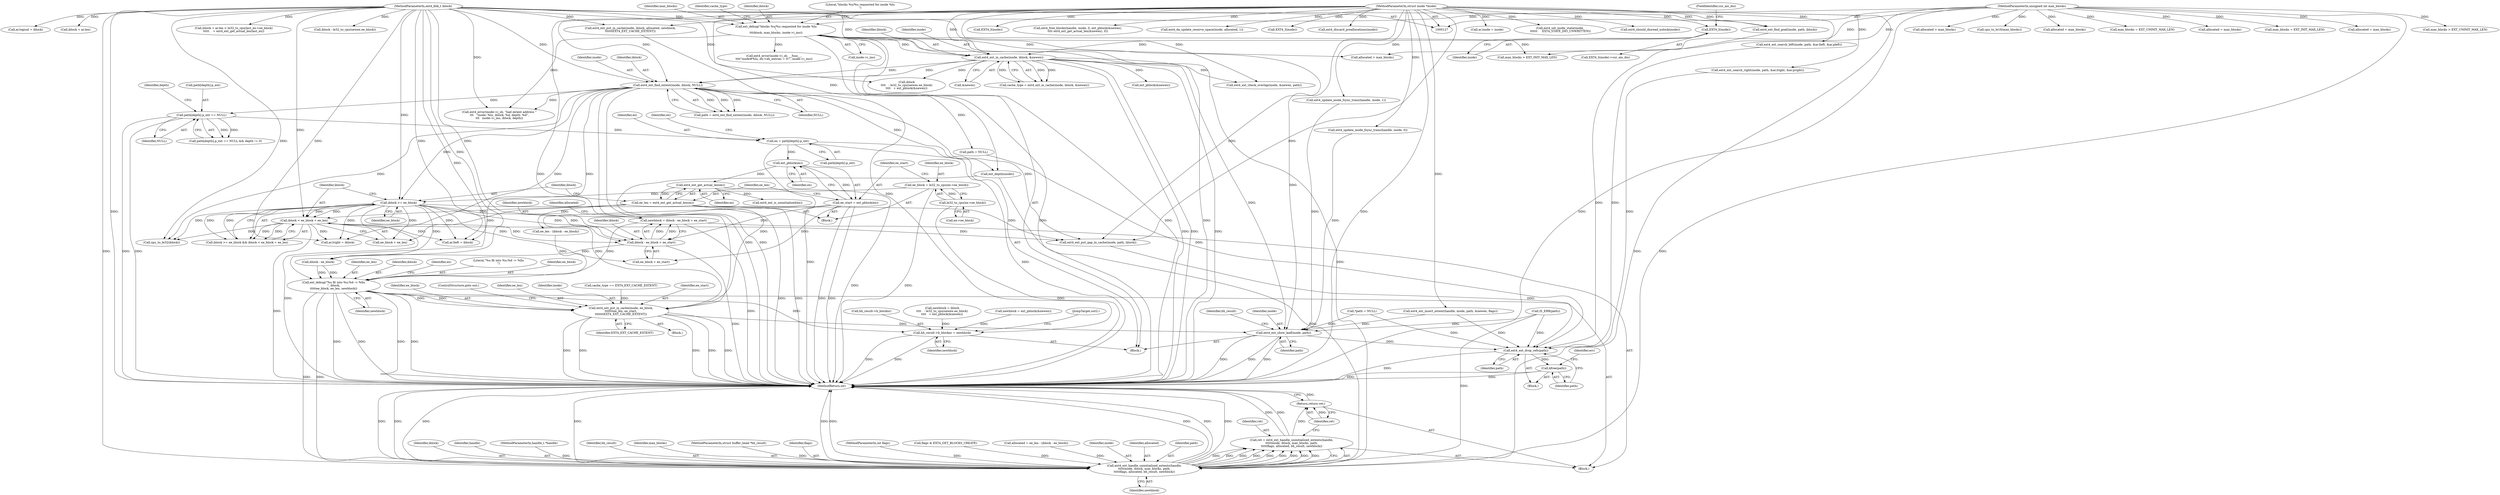 digraph "0_linux_744692dc059845b2a3022119871846e74d4f6e11@integer" {
"1000328" [label="(Call,newblock = iblock - ee_block + ee_start)"];
"1000330" [label="(Call,iblock - ee_block + ee_start)"];
"1000322" [label="(Call,iblock < ee_block + ee_len)"];
"1000319" [label="(Call,iblock >= ee_block)"];
"1000235" [label="(Call,ext4_ext_find_extent(inode, iblock, NULL))"];
"1000178" [label="(Call,ext4_ext_in_cache(inode, iblock, &newex))"];
"1000160" [label="(Call,EXT4_I(inode))"];
"1000129" [label="(MethodParameterIn,struct inode *inode)"];
"1000169" [label="(Call,ext_debug(\"blocks %u/%u requested for inode %lu\n\",\n\t\t\tiblock, max_blocks, inode->i_ino))"];
"1000130" [label="(MethodParameterIn,ext4_lblk_t iblock)"];
"1000131" [label="(MethodParameterIn,unsigned int max_blocks)"];
"1000301" [label="(Call,ee_block = le32_to_cpu(ex->ee_block))"];
"1000303" [label="(Call,le32_to_cpu(ex->ee_block))"];
"1000313" [label="(Call,ee_len = ext4_ext_get_actual_len(ex))"];
"1000315" [label="(Call,ext4_ext_get_actual_len(ex))"];
"1000310" [label="(Call,ext_pblock(ex))"];
"1000290" [label="(Call,ex = path[depth].p_ext)"];
"1000257" [label="(Call,path[depth].p_ext == NULL)"];
"1000308" [label="(Call,ee_start = ext_pblock(ex))"];
"1000342" [label="(Call,ext_debug(\"%u fit into %u:%d -> %llu\n\", iblock,\n\t\t\t\t\tee_block, ee_len, newblock))"];
"1000353" [label="(Call,ext4_ext_put_in_cache(inode, ee_block,\n\t\t\t\t\t\t\tee_len, ee_start,\n\t\t\t\t\t\t\tEXT4_EXT_CACHE_EXTENT))"];
"1000719" [label="(Call,ext4_ext_show_leaf(inode, path))"];
"1000742" [label="(Call,ext4_ext_drop_refs(path))"];
"1000744" [label="(Call,kfree(path))"];
"1000362" [label="(Call,ext4_ext_handle_uninitialized_extents(handle,\n\t\t\t\t\tinode, iblock, max_blocks, path,\n\t\t\t\t\tflags, allocated, bh_result, newblock))"];
"1000360" [label="(Call,ret = ext4_ext_handle_uninitialized_extents(handle,\n\t\t\t\t\tinode, iblock, max_blocks, path,\n\t\t\t\t\tflags, allocated, bh_result, newblock))"];
"1000372" [label="(Return,return ret;)"];
"1000733" [label="(Call,bh_result->b_blocknr = newblock)"];
"1000365" [label="(Identifier,iblock)"];
"1000265" [label="(Identifier,depth)"];
"1000723" [label="(Identifier,bh_result)"];
"1000482" [label="(Call,ar.inode = inode)"];
"1000308" [label="(Call,ee_start = ext_pblock(ex))"];
"1000235" [label="(Call,ext4_ext_find_extent(inode, iblock, NULL))"];
"1000298" [label="(Identifier,ex)"];
"1000371" [label="(Identifier,newblock)"];
"1000180" [label="(Identifier,iblock)"];
"1000449" [label="(Call,max_blocks = EXT_UNINIT_MAX_LEN)"];
"1000207" [label="(Call,iblock\n\t\t\t\t   - le32_to_cpu(newex.ee_block)\n\t\t\t\t   + ext_pblock(&newex))"];
"1000362" [label="(Call,ext4_ext_handle_uninitialized_extents(handle,\n\t\t\t\t\tinode, iblock, max_blocks, path,\n\t\t\t\t\tflags, allocated, bh_result, newblock))"];
"1000363" [label="(Identifier,handle)"];
"1000304" [label="(Call,ex->ee_block)"];
"1000573" [label="(Call,ext4_set_inode_state(inode,\n \t\t\t\t\t\t     EXT4_STATE_DIO_UNWRITTEN))"];
"1000495" [label="(Call,ar.logical = iblock)"];
"1000176" [label="(Call,cache_type = ext4_ext_in_cache(inode, iblock, &newex))"];
"1000131" [label="(MethodParameterIn,unsigned int max_blocks)"];
"1000345" [label="(Identifier,ee_block)"];
"1000128" [label="(MethodParameterIn,handle_t *handle)"];
"1000577" [label="(Call,ext4_should_dioread_nolock(inode))"];
"1000741" [label="(Block,)"];
"1000713" [label="(Call,allocated > max_blocks)"];
"1000352" [label="(Block,)"];
"1000161" [label="(Identifier,inode)"];
"1000734" [label="(Call,bh_result->b_blocknr)"];
"1000313" [label="(Call,ee_len = ext4_ext_get_actual_len(ex))"];
"1000336" [label="(Identifier,allocated)"];
"1000360" [label="(Call,ret = ext4_ext_handle_uninitialized_extents(handle,\n\t\t\t\t\tinode, iblock, max_blocks, path,\n\t\t\t\t\tflags, allocated, bh_result, newblock))"];
"1000134" [label="(Block,)"];
"1000601" [label="(Call,iblock + ar.len)"];
"1000330" [label="(Call,iblock - ee_block + ee_start)"];
"1000491" [label="(Call,ext4_ext_find_goal(inode, path, iblock))"];
"1000162" [label="(FieldIdentifier,cur_aio_dio)"];
"1000702" [label="(Call,ext4_update_inode_fsync_trans(handle, inode, 1))"];
"1000309" [label="(Identifier,ee_start)"];
"1000314" [label="(Identifier,ee_len)"];
"1000748" [label="(Identifier,err)"];
"1000615" [label="(Call,EXT4_I(inode))"];
"1000290" [label="(Call,ex = path[depth].p_ext)"];
"1000361" [label="(Identifier,ret)"];
"1000466" [label="(Call,ext4_ext_check_overlap(inode, &newex, path))"];
"1000479" [label="(Call,allocated = max_blocks)"];
"1000751" [label="(MethodReturn,int)"];
"1000437" [label="(Call,max_blocks = EXT_INIT_MAX_LEN)"];
"1000650" [label="(Call,ext4_free_blocks(handle, inode, 0, ext_pblock(&newex),\n\t\t\t\t ext4_ext_get_actual_len(&newex), 0))"];
"1000302" [label="(Identifier,ee_block)"];
"1000359" [label="(ControlStructure,goto out;)"];
"1000179" [label="(Identifier,inode)"];
"1000136" [label="(Call,*path = NULL)"];
"1000356" [label="(Identifier,ee_len)"];
"1000354" [label="(Identifier,inode)"];
"1000205" [label="(Call,newblock = iblock\n\t\t\t\t   - le32_to_cpu(newex.ee_block)\n\t\t\t\t   + ext_pblock(&newex))"];
"1000253" [label="(Call,ext_depth(inode))"];
"1000236" [label="(Identifier,inode)"];
"1000311" [label="(Identifier,ex)"];
"1000178" [label="(Call,ext4_ext_in_cache(inode, iblock, &newex))"];
"1000716" [label="(Call,allocated = max_blocks)"];
"1000319" [label="(Call,iblock >= ee_block)"];
"1000256" [label="(Call,path[depth].p_ext == NULL && depth != 0)"];
"1000323" [label="(Identifier,iblock)"];
"1000173" [label="(Call,inode->i_ino)"];
"1000346" [label="(Identifier,ee_len)"];
"1000322" [label="(Call,iblock < ee_block + ee_len)"];
"1000370" [label="(Identifier,bh_result)"];
"1000744" [label="(Call,kfree(path))"];
"1000159" [label="(Call,EXT4_I(inode)->cur_aio_dio)"];
"1000366" [label="(Identifier,max_blocks)"];
"1000238" [label="(Identifier,NULL)"];
"1000172" [label="(Identifier,max_blocks)"];
"1000353" [label="(Call,ext4_ext_put_in_cache(inode, ee_block,\n\t\t\t\t\t\t\tee_len, ee_start,\n\t\t\t\t\t\t\tEXT4_EXT_CACHE_EXTENT))"];
"1000344" [label="(Identifier,iblock)"];
"1000201" [label="(Call,cache_type == EXT4_EXT_CACHE_EXTENT)"];
"1000329" [label="(Identifier,newblock)"];
"1000719" [label="(Call,ext4_ext_show_leaf(inode, path))"];
"1000393" [label="(Call,ext4_ext_search_left(inode, path, &ar.lleft, &ar.pleft))"];
"1000169" [label="(Call,ext_debug(\"blocks %u/%u requested for inode %lu\n\",\n\t\t\tiblock, max_blocks, inode->i_ino))"];
"1000351" [label="(Identifier,ex)"];
"1000160" [label="(Call,EXT4_I(inode))"];
"1000733" [label="(Call,bh_result->b_blocknr = newblock)"];
"1000357" [label="(Identifier,ee_start)"];
"1000386" [label="(Call,ar.lleft = iblock)"];
"1000430" [label="(Call,max_blocks > EXT_INIT_MAX_LEN)"];
"1000373" [label="(Identifier,ret)"];
"1000132" [label="(MethodParameterIn,struct buffer_head *bh_result)"];
"1000292" [label="(Call,path[depth].p_ext)"];
"1000324" [label="(Call,ee_block + ee_len)"];
"1000268" [label="(Call,ext4_error(inode->i_sb, \"bad extent address \"\n\t\t\t   \"inode: %lu, iblock: %d, depth: %d\",\n\t\t\t   inode->i_ino, iblock, depth))"];
"1000130" [label="(MethodParameterIn,ext4_lblk_t iblock)"];
"1000443" [label="(Call,max_blocks > EXT_UNINIT_MAX_LEN)"];
"1000685" [label="(Call,ext4_da_update_reserve_space(inode, allocated, 1))"];
"1000355" [label="(Identifier,ee_block)"];
"1000368" [label="(Identifier,flags)"];
"1000332" [label="(Call,ee_block + ee_start)"];
"1000299" [label="(Block,)"];
"1000237" [label="(Identifier,iblock)"];
"1000315" [label="(Call,ext4_ext_get_actual_len(ex))"];
"1000696" [label="(Call,ext4_ext_put_in_cache(inode, iblock, allocated, newblock,\n\t\t\t\t\t\tEXT4_EXT_CACHE_EXTENT))"];
"1000585" [label="(Call,EXT4_I(inode))"];
"1000743" [label="(Identifier,path)"];
"1000240" [label="(Call,IS_ERR(path))"];
"1000133" [label="(MethodParameterIn,int flags)"];
"1000193" [label="(Call,flags & EXT4_GET_BLOCKS_CREATE)"];
"1000328" [label="(Call,newblock = iblock - ee_block + ee_start)"];
"1000407" [label="(Call,ar.lright = iblock)"];
"1000129" [label="(MethodParameterIn,struct inode *inode)"];
"1000342" [label="(Call,ext_debug(\"%u fit into %u:%d -> %llu\n\", iblock,\n\t\t\t\t\tee_block, ee_len, newblock))"];
"1000320" [label="(Identifier,iblock)"];
"1000257" [label="(Call,path[depth].p_ext == NULL)"];
"1000627" [label="(Call,ext4_error(inode->i_sb, __func__,\n\t\t\t\t\"inode#%lu, eh->eh_entries = 0!\", inode->i_ino))"];
"1000263" [label="(Identifier,NULL)"];
"1000721" [label="(Identifier,path)"];
"1000335" [label="(Call,allocated = ee_len - (iblock - ee_block))"];
"1000310" [label="(Call,ext_pblock(ex))"];
"1000673" [label="(Call,allocated > max_blocks)"];
"1000214" [label="(Call,ext_pblock(&newex))"];
"1000364" [label="(Identifier,inode)"];
"1000177" [label="(Identifier,cache_type)"];
"1000233" [label="(Call,path = ext4_ext_find_extent(inode, iblock, NULL))"];
"1000462" [label="(Call,cpu_to_le16(max_blocks))"];
"1000316" [label="(Identifier,ex)"];
"1000171" [label="(Identifier,iblock)"];
"1000720" [label="(Identifier,inode)"];
"1000327" [label="(Block,)"];
"1000456" [label="(Call,cpu_to_le32(iblock))"];
"1000343" [label="(Literal,\"%u fit into %u:%d -> %llu\n\")"];
"1000648" [label="(Call,ext4_discard_preallocations(inode))"];
"1000247" [label="(Call,path = NULL)"];
"1000742" [label="(Call,ext4_ext_drop_refs(path))"];
"1000638" [label="(Call,ext4_ext_insert_extent(handle, inode, path, &newex, flags))"];
"1000600" [label="(Call,iblock + ar.len > le32_to_cpu(last_ex->ee_block)\n\t\t\t\t\t    + ext4_ext_get_actual_len(last_ex))"];
"1000170" [label="(Literal,\"blocks %u/%u requested for inode %lu\n\")"];
"1000291" [label="(Identifier,ex)"];
"1000223" [label="(Call,iblock - le32_to_cpu(newex.ee_block))"];
"1000303" [label="(Call,le32_to_cpu(ex->ee_block))"];
"1000347" [label="(Identifier,newblock)"];
"1000369" [label="(Identifier,allocated)"];
"1000258" [label="(Call,path[depth].p_ext)"];
"1000662" [label="(Call,newblock = ext_pblock(&newex))"];
"1000738" [label="(JumpTarget,out2:)"];
"1000301" [label="(Call,ee_block = le32_to_cpu(ex->ee_block))"];
"1000318" [label="(Call,iblock >= ee_block && iblock < ee_block + ee_len)"];
"1000707" [label="(Call,ext4_update_inode_fsync_trans(handle, inode, 0))"];
"1000367" [label="(Identifier,path)"];
"1000339" [label="(Call,iblock - ee_block)"];
"1000350" [label="(Call,ext4_ext_is_uninitialized(ex))"];
"1000676" [label="(Call,allocated = max_blocks)"];
"1000358" [label="(Identifier,EXT4_EXT_CACHE_EXTENT)"];
"1000745" [label="(Identifier,path)"];
"1000337" [label="(Call,ee_len - (iblock - ee_block))"];
"1000414" [label="(Call,ext4_ext_search_right(inode, path, &ar.lright, &ar.pright))"];
"1000181" [label="(Call,&newex)"];
"1000381" [label="(Call,ext4_ext_put_gap_in_cache(inode, path, iblock))"];
"1000321" [label="(Identifier,ee_block)"];
"1000372" [label="(Return,return ret;)"];
"1000331" [label="(Identifier,iblock)"];
"1000737" [label="(Identifier,newblock)"];
"1000328" -> "1000327"  [label="AST: "];
"1000328" -> "1000330"  [label="CFG: "];
"1000329" -> "1000328"  [label="AST: "];
"1000330" -> "1000328"  [label="AST: "];
"1000336" -> "1000328"  [label="CFG: "];
"1000328" -> "1000751"  [label="DDG: "];
"1000330" -> "1000328"  [label="DDG: "];
"1000330" -> "1000328"  [label="DDG: "];
"1000328" -> "1000342"  [label="DDG: "];
"1000330" -> "1000332"  [label="CFG: "];
"1000331" -> "1000330"  [label="AST: "];
"1000332" -> "1000330"  [label="AST: "];
"1000330" -> "1000751"  [label="DDG: "];
"1000322" -> "1000330"  [label="DDG: "];
"1000319" -> "1000330"  [label="DDG: "];
"1000319" -> "1000330"  [label="DDG: "];
"1000130" -> "1000330"  [label="DDG: "];
"1000308" -> "1000330"  [label="DDG: "];
"1000330" -> "1000339"  [label="DDG: "];
"1000322" -> "1000318"  [label="AST: "];
"1000322" -> "1000324"  [label="CFG: "];
"1000323" -> "1000322"  [label="AST: "];
"1000324" -> "1000322"  [label="AST: "];
"1000318" -> "1000322"  [label="CFG: "];
"1000322" -> "1000751"  [label="DDG: "];
"1000322" -> "1000318"  [label="DDG: "];
"1000322" -> "1000318"  [label="DDG: "];
"1000319" -> "1000322"  [label="DDG: "];
"1000319" -> "1000322"  [label="DDG: "];
"1000130" -> "1000322"  [label="DDG: "];
"1000313" -> "1000322"  [label="DDG: "];
"1000322" -> "1000381"  [label="DDG: "];
"1000322" -> "1000386"  [label="DDG: "];
"1000322" -> "1000407"  [label="DDG: "];
"1000322" -> "1000456"  [label="DDG: "];
"1000319" -> "1000318"  [label="AST: "];
"1000319" -> "1000321"  [label="CFG: "];
"1000320" -> "1000319"  [label="AST: "];
"1000321" -> "1000319"  [label="AST: "];
"1000323" -> "1000319"  [label="CFG: "];
"1000318" -> "1000319"  [label="CFG: "];
"1000319" -> "1000751"  [label="DDG: "];
"1000319" -> "1000318"  [label="DDG: "];
"1000319" -> "1000318"  [label="DDG: "];
"1000235" -> "1000319"  [label="DDG: "];
"1000130" -> "1000319"  [label="DDG: "];
"1000301" -> "1000319"  [label="DDG: "];
"1000319" -> "1000324"  [label="DDG: "];
"1000319" -> "1000332"  [label="DDG: "];
"1000319" -> "1000339"  [label="DDG: "];
"1000319" -> "1000381"  [label="DDG: "];
"1000319" -> "1000386"  [label="DDG: "];
"1000319" -> "1000407"  [label="DDG: "];
"1000319" -> "1000456"  [label="DDG: "];
"1000235" -> "1000233"  [label="AST: "];
"1000235" -> "1000238"  [label="CFG: "];
"1000236" -> "1000235"  [label="AST: "];
"1000237" -> "1000235"  [label="AST: "];
"1000238" -> "1000235"  [label="AST: "];
"1000233" -> "1000235"  [label="CFG: "];
"1000235" -> "1000751"  [label="DDG: "];
"1000235" -> "1000751"  [label="DDG: "];
"1000235" -> "1000233"  [label="DDG: "];
"1000235" -> "1000233"  [label="DDG: "];
"1000235" -> "1000233"  [label="DDG: "];
"1000178" -> "1000235"  [label="DDG: "];
"1000178" -> "1000235"  [label="DDG: "];
"1000129" -> "1000235"  [label="DDG: "];
"1000130" -> "1000235"  [label="DDG: "];
"1000235" -> "1000247"  [label="DDG: "];
"1000235" -> "1000253"  [label="DDG: "];
"1000235" -> "1000257"  [label="DDG: "];
"1000235" -> "1000268"  [label="DDG: "];
"1000235" -> "1000381"  [label="DDG: "];
"1000235" -> "1000386"  [label="DDG: "];
"1000235" -> "1000407"  [label="DDG: "];
"1000235" -> "1000456"  [label="DDG: "];
"1000178" -> "1000176"  [label="AST: "];
"1000178" -> "1000181"  [label="CFG: "];
"1000179" -> "1000178"  [label="AST: "];
"1000180" -> "1000178"  [label="AST: "];
"1000181" -> "1000178"  [label="AST: "];
"1000176" -> "1000178"  [label="CFG: "];
"1000178" -> "1000751"  [label="DDG: "];
"1000178" -> "1000751"  [label="DDG: "];
"1000178" -> "1000751"  [label="DDG: "];
"1000178" -> "1000176"  [label="DDG: "];
"1000178" -> "1000176"  [label="DDG: "];
"1000178" -> "1000176"  [label="DDG: "];
"1000160" -> "1000178"  [label="DDG: "];
"1000129" -> "1000178"  [label="DDG: "];
"1000169" -> "1000178"  [label="DDG: "];
"1000130" -> "1000178"  [label="DDG: "];
"1000178" -> "1000207"  [label="DDG: "];
"1000178" -> "1000214"  [label="DDG: "];
"1000178" -> "1000466"  [label="DDG: "];
"1000178" -> "1000719"  [label="DDG: "];
"1000160" -> "1000159"  [label="AST: "];
"1000160" -> "1000161"  [label="CFG: "];
"1000161" -> "1000160"  [label="AST: "];
"1000162" -> "1000160"  [label="CFG: "];
"1000129" -> "1000160"  [label="DDG: "];
"1000129" -> "1000127"  [label="AST: "];
"1000129" -> "1000751"  [label="DDG: "];
"1000129" -> "1000253"  [label="DDG: "];
"1000129" -> "1000353"  [label="DDG: "];
"1000129" -> "1000362"  [label="DDG: "];
"1000129" -> "1000381"  [label="DDG: "];
"1000129" -> "1000393"  [label="DDG: "];
"1000129" -> "1000414"  [label="DDG: "];
"1000129" -> "1000466"  [label="DDG: "];
"1000129" -> "1000482"  [label="DDG: "];
"1000129" -> "1000491"  [label="DDG: "];
"1000129" -> "1000573"  [label="DDG: "];
"1000129" -> "1000577"  [label="DDG: "];
"1000129" -> "1000585"  [label="DDG: "];
"1000129" -> "1000615"  [label="DDG: "];
"1000129" -> "1000638"  [label="DDG: "];
"1000129" -> "1000648"  [label="DDG: "];
"1000129" -> "1000650"  [label="DDG: "];
"1000129" -> "1000685"  [label="DDG: "];
"1000129" -> "1000696"  [label="DDG: "];
"1000129" -> "1000702"  [label="DDG: "];
"1000129" -> "1000707"  [label="DDG: "];
"1000129" -> "1000719"  [label="DDG: "];
"1000169" -> "1000134"  [label="AST: "];
"1000169" -> "1000173"  [label="CFG: "];
"1000170" -> "1000169"  [label="AST: "];
"1000171" -> "1000169"  [label="AST: "];
"1000172" -> "1000169"  [label="AST: "];
"1000173" -> "1000169"  [label="AST: "];
"1000177" -> "1000169"  [label="CFG: "];
"1000169" -> "1000751"  [label="DDG: "];
"1000169" -> "1000751"  [label="DDG: "];
"1000169" -> "1000751"  [label="DDG: "];
"1000130" -> "1000169"  [label="DDG: "];
"1000131" -> "1000169"  [label="DDG: "];
"1000169" -> "1000268"  [label="DDG: "];
"1000169" -> "1000362"  [label="DDG: "];
"1000169" -> "1000430"  [label="DDG: "];
"1000169" -> "1000627"  [label="DDG: "];
"1000169" -> "1000713"  [label="DDG: "];
"1000130" -> "1000127"  [label="AST: "];
"1000130" -> "1000751"  [label="DDG: "];
"1000130" -> "1000207"  [label="DDG: "];
"1000130" -> "1000223"  [label="DDG: "];
"1000130" -> "1000268"  [label="DDG: "];
"1000130" -> "1000339"  [label="DDG: "];
"1000130" -> "1000342"  [label="DDG: "];
"1000130" -> "1000362"  [label="DDG: "];
"1000130" -> "1000381"  [label="DDG: "];
"1000130" -> "1000386"  [label="DDG: "];
"1000130" -> "1000407"  [label="DDG: "];
"1000130" -> "1000456"  [label="DDG: "];
"1000130" -> "1000491"  [label="DDG: "];
"1000130" -> "1000495"  [label="DDG: "];
"1000130" -> "1000600"  [label="DDG: "];
"1000130" -> "1000601"  [label="DDG: "];
"1000130" -> "1000696"  [label="DDG: "];
"1000131" -> "1000127"  [label="AST: "];
"1000131" -> "1000751"  [label="DDG: "];
"1000131" -> "1000362"  [label="DDG: "];
"1000131" -> "1000430"  [label="DDG: "];
"1000131" -> "1000437"  [label="DDG: "];
"1000131" -> "1000443"  [label="DDG: "];
"1000131" -> "1000449"  [label="DDG: "];
"1000131" -> "1000462"  [label="DDG: "];
"1000131" -> "1000479"  [label="DDG: "];
"1000131" -> "1000673"  [label="DDG: "];
"1000131" -> "1000676"  [label="DDG: "];
"1000131" -> "1000713"  [label="DDG: "];
"1000131" -> "1000716"  [label="DDG: "];
"1000301" -> "1000299"  [label="AST: "];
"1000301" -> "1000303"  [label="CFG: "];
"1000302" -> "1000301"  [label="AST: "];
"1000303" -> "1000301"  [label="AST: "];
"1000309" -> "1000301"  [label="CFG: "];
"1000301" -> "1000751"  [label="DDG: "];
"1000303" -> "1000301"  [label="DDG: "];
"1000303" -> "1000304"  [label="CFG: "];
"1000304" -> "1000303"  [label="AST: "];
"1000303" -> "1000751"  [label="DDG: "];
"1000313" -> "1000299"  [label="AST: "];
"1000313" -> "1000315"  [label="CFG: "];
"1000314" -> "1000313"  [label="AST: "];
"1000315" -> "1000313"  [label="AST: "];
"1000320" -> "1000313"  [label="CFG: "];
"1000313" -> "1000751"  [label="DDG: "];
"1000313" -> "1000751"  [label="DDG: "];
"1000315" -> "1000313"  [label="DDG: "];
"1000313" -> "1000324"  [label="DDG: "];
"1000313" -> "1000337"  [label="DDG: "];
"1000315" -> "1000316"  [label="CFG: "];
"1000316" -> "1000315"  [label="AST: "];
"1000315" -> "1000751"  [label="DDG: "];
"1000310" -> "1000315"  [label="DDG: "];
"1000315" -> "1000350"  [label="DDG: "];
"1000310" -> "1000308"  [label="AST: "];
"1000310" -> "1000311"  [label="CFG: "];
"1000311" -> "1000310"  [label="AST: "];
"1000308" -> "1000310"  [label="CFG: "];
"1000310" -> "1000308"  [label="DDG: "];
"1000290" -> "1000310"  [label="DDG: "];
"1000290" -> "1000134"  [label="AST: "];
"1000290" -> "1000292"  [label="CFG: "];
"1000291" -> "1000290"  [label="AST: "];
"1000292" -> "1000290"  [label="AST: "];
"1000298" -> "1000290"  [label="CFG: "];
"1000290" -> "1000751"  [label="DDG: "];
"1000290" -> "1000751"  [label="DDG: "];
"1000257" -> "1000290"  [label="DDG: "];
"1000257" -> "1000256"  [label="AST: "];
"1000257" -> "1000263"  [label="CFG: "];
"1000258" -> "1000257"  [label="AST: "];
"1000263" -> "1000257"  [label="AST: "];
"1000265" -> "1000257"  [label="CFG: "];
"1000256" -> "1000257"  [label="CFG: "];
"1000257" -> "1000751"  [label="DDG: "];
"1000257" -> "1000751"  [label="DDG: "];
"1000257" -> "1000256"  [label="DDG: "];
"1000257" -> "1000256"  [label="DDG: "];
"1000308" -> "1000299"  [label="AST: "];
"1000309" -> "1000308"  [label="AST: "];
"1000314" -> "1000308"  [label="CFG: "];
"1000308" -> "1000751"  [label="DDG: "];
"1000308" -> "1000751"  [label="DDG: "];
"1000308" -> "1000332"  [label="DDG: "];
"1000308" -> "1000353"  [label="DDG: "];
"1000342" -> "1000327"  [label="AST: "];
"1000342" -> "1000347"  [label="CFG: "];
"1000343" -> "1000342"  [label="AST: "];
"1000344" -> "1000342"  [label="AST: "];
"1000345" -> "1000342"  [label="AST: "];
"1000346" -> "1000342"  [label="AST: "];
"1000347" -> "1000342"  [label="AST: "];
"1000351" -> "1000342"  [label="CFG: "];
"1000342" -> "1000751"  [label="DDG: "];
"1000342" -> "1000751"  [label="DDG: "];
"1000342" -> "1000751"  [label="DDG: "];
"1000342" -> "1000751"  [label="DDG: "];
"1000339" -> "1000342"  [label="DDG: "];
"1000339" -> "1000342"  [label="DDG: "];
"1000337" -> "1000342"  [label="DDG: "];
"1000342" -> "1000353"  [label="DDG: "];
"1000342" -> "1000353"  [label="DDG: "];
"1000342" -> "1000362"  [label="DDG: "];
"1000342" -> "1000362"  [label="DDG: "];
"1000342" -> "1000733"  [label="DDG: "];
"1000353" -> "1000352"  [label="AST: "];
"1000353" -> "1000358"  [label="CFG: "];
"1000354" -> "1000353"  [label="AST: "];
"1000355" -> "1000353"  [label="AST: "];
"1000356" -> "1000353"  [label="AST: "];
"1000357" -> "1000353"  [label="AST: "];
"1000358" -> "1000353"  [label="AST: "];
"1000359" -> "1000353"  [label="CFG: "];
"1000353" -> "1000751"  [label="DDG: "];
"1000353" -> "1000751"  [label="DDG: "];
"1000353" -> "1000751"  [label="DDG: "];
"1000353" -> "1000751"  [label="DDG: "];
"1000353" -> "1000751"  [label="DDG: "];
"1000253" -> "1000353"  [label="DDG: "];
"1000201" -> "1000353"  [label="DDG: "];
"1000353" -> "1000719"  [label="DDG: "];
"1000719" -> "1000134"  [label="AST: "];
"1000719" -> "1000721"  [label="CFG: "];
"1000720" -> "1000719"  [label="AST: "];
"1000721" -> "1000719"  [label="AST: "];
"1000723" -> "1000719"  [label="CFG: "];
"1000719" -> "1000751"  [label="DDG: "];
"1000719" -> "1000751"  [label="DDG: "];
"1000719" -> "1000751"  [label="DDG: "];
"1000707" -> "1000719"  [label="DDG: "];
"1000702" -> "1000719"  [label="DDG: "];
"1000638" -> "1000719"  [label="DDG: "];
"1000240" -> "1000719"  [label="DDG: "];
"1000136" -> "1000719"  [label="DDG: "];
"1000719" -> "1000742"  [label="DDG: "];
"1000742" -> "1000741"  [label="AST: "];
"1000742" -> "1000743"  [label="CFG: "];
"1000743" -> "1000742"  [label="AST: "];
"1000745" -> "1000742"  [label="CFG: "];
"1000742" -> "1000751"  [label="DDG: "];
"1000247" -> "1000742"  [label="DDG: "];
"1000638" -> "1000742"  [label="DDG: "];
"1000381" -> "1000742"  [label="DDG: "];
"1000491" -> "1000742"  [label="DDG: "];
"1000414" -> "1000742"  [label="DDG: "];
"1000240" -> "1000742"  [label="DDG: "];
"1000136" -> "1000742"  [label="DDG: "];
"1000393" -> "1000742"  [label="DDG: "];
"1000742" -> "1000744"  [label="DDG: "];
"1000744" -> "1000741"  [label="AST: "];
"1000744" -> "1000745"  [label="CFG: "];
"1000745" -> "1000744"  [label="AST: "];
"1000748" -> "1000744"  [label="CFG: "];
"1000744" -> "1000751"  [label="DDG: "];
"1000744" -> "1000751"  [label="DDG: "];
"1000362" -> "1000360"  [label="AST: "];
"1000362" -> "1000371"  [label="CFG: "];
"1000363" -> "1000362"  [label="AST: "];
"1000364" -> "1000362"  [label="AST: "];
"1000365" -> "1000362"  [label="AST: "];
"1000366" -> "1000362"  [label="AST: "];
"1000367" -> "1000362"  [label="AST: "];
"1000368" -> "1000362"  [label="AST: "];
"1000369" -> "1000362"  [label="AST: "];
"1000370" -> "1000362"  [label="AST: "];
"1000371" -> "1000362"  [label="AST: "];
"1000360" -> "1000362"  [label="CFG: "];
"1000362" -> "1000751"  [label="DDG: "];
"1000362" -> "1000751"  [label="DDG: "];
"1000362" -> "1000751"  [label="DDG: "];
"1000362" -> "1000751"  [label="DDG: "];
"1000362" -> "1000751"  [label="DDG: "];
"1000362" -> "1000751"  [label="DDG: "];
"1000362" -> "1000751"  [label="DDG: "];
"1000362" -> "1000751"  [label="DDG: "];
"1000362" -> "1000751"  [label="DDG: "];
"1000362" -> "1000360"  [label="DDG: "];
"1000362" -> "1000360"  [label="DDG: "];
"1000362" -> "1000360"  [label="DDG: "];
"1000362" -> "1000360"  [label="DDG: "];
"1000362" -> "1000360"  [label="DDG: "];
"1000362" -> "1000360"  [label="DDG: "];
"1000362" -> "1000360"  [label="DDG: "];
"1000362" -> "1000360"  [label="DDG: "];
"1000362" -> "1000360"  [label="DDG: "];
"1000128" -> "1000362"  [label="DDG: "];
"1000253" -> "1000362"  [label="DDG: "];
"1000240" -> "1000362"  [label="DDG: "];
"1000193" -> "1000362"  [label="DDG: "];
"1000133" -> "1000362"  [label="DDG: "];
"1000335" -> "1000362"  [label="DDG: "];
"1000132" -> "1000362"  [label="DDG: "];
"1000360" -> "1000327"  [label="AST: "];
"1000361" -> "1000360"  [label="AST: "];
"1000373" -> "1000360"  [label="CFG: "];
"1000360" -> "1000751"  [label="DDG: "];
"1000360" -> "1000751"  [label="DDG: "];
"1000360" -> "1000372"  [label="DDG: "];
"1000372" -> "1000327"  [label="AST: "];
"1000372" -> "1000373"  [label="CFG: "];
"1000373" -> "1000372"  [label="AST: "];
"1000751" -> "1000372"  [label="CFG: "];
"1000372" -> "1000751"  [label="DDG: "];
"1000373" -> "1000372"  [label="DDG: "];
"1000733" -> "1000134"  [label="AST: "];
"1000733" -> "1000737"  [label="CFG: "];
"1000734" -> "1000733"  [label="AST: "];
"1000737" -> "1000733"  [label="AST: "];
"1000738" -> "1000733"  [label="CFG: "];
"1000733" -> "1000751"  [label="DDG: "];
"1000733" -> "1000751"  [label="DDG: "];
"1000696" -> "1000733"  [label="DDG: "];
"1000662" -> "1000733"  [label="DDG: "];
"1000205" -> "1000733"  [label="DDG: "];
}
